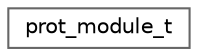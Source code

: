 digraph "Graphical Class Hierarchy"
{
 // LATEX_PDF_SIZE
  bgcolor="transparent";
  edge [fontname=Helvetica,fontsize=10,labelfontname=Helvetica,labelfontsize=10];
  node [fontname=Helvetica,fontsize=10,shape=box,height=0.2,width=0.4];
  rankdir="LR";
  Node0 [id="Node000000",label="prot_module_t",height=0.2,width=0.4,color="grey40", fillcolor="white", style="filled",URL="$classprot__module__t.html",tooltip=" "];
}
